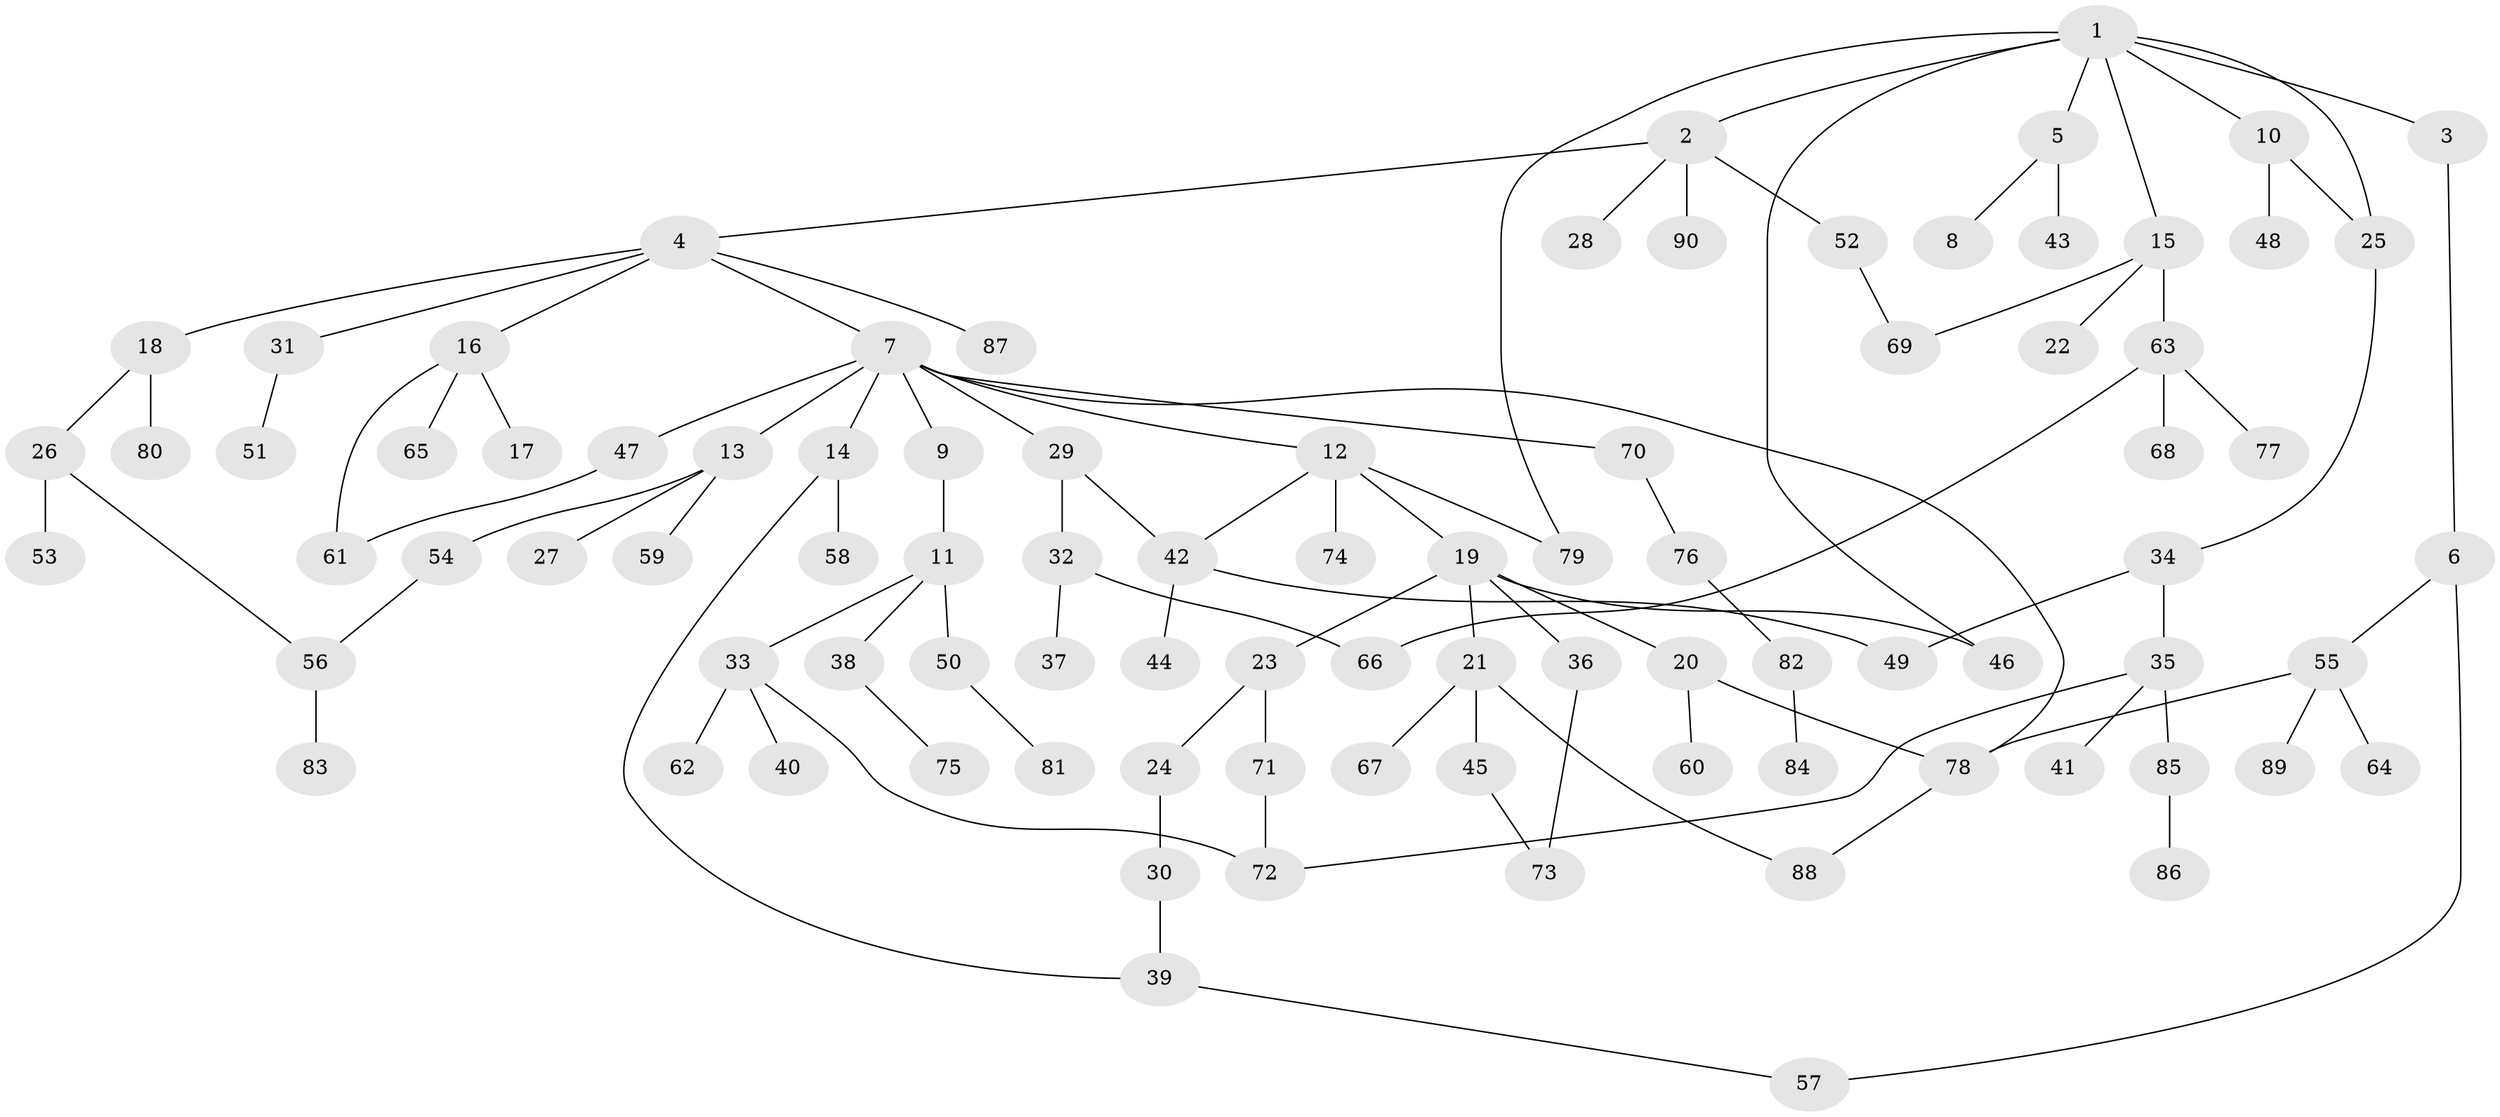 // Generated by graph-tools (version 1.1) at 2025/34/03/09/25 02:34:03]
// undirected, 90 vertices, 106 edges
graph export_dot {
graph [start="1"]
  node [color=gray90,style=filled];
  1;
  2;
  3;
  4;
  5;
  6;
  7;
  8;
  9;
  10;
  11;
  12;
  13;
  14;
  15;
  16;
  17;
  18;
  19;
  20;
  21;
  22;
  23;
  24;
  25;
  26;
  27;
  28;
  29;
  30;
  31;
  32;
  33;
  34;
  35;
  36;
  37;
  38;
  39;
  40;
  41;
  42;
  43;
  44;
  45;
  46;
  47;
  48;
  49;
  50;
  51;
  52;
  53;
  54;
  55;
  56;
  57;
  58;
  59;
  60;
  61;
  62;
  63;
  64;
  65;
  66;
  67;
  68;
  69;
  70;
  71;
  72;
  73;
  74;
  75;
  76;
  77;
  78;
  79;
  80;
  81;
  82;
  83;
  84;
  85;
  86;
  87;
  88;
  89;
  90;
  1 -- 2;
  1 -- 3;
  1 -- 5;
  1 -- 10;
  1 -- 15;
  1 -- 79;
  1 -- 46;
  1 -- 25;
  2 -- 4;
  2 -- 28;
  2 -- 52;
  2 -- 90;
  3 -- 6;
  4 -- 7;
  4 -- 16;
  4 -- 18;
  4 -- 31;
  4 -- 87;
  5 -- 8;
  5 -- 43;
  6 -- 55;
  6 -- 57;
  7 -- 9;
  7 -- 12;
  7 -- 13;
  7 -- 14;
  7 -- 29;
  7 -- 47;
  7 -- 70;
  7 -- 78;
  9 -- 11;
  10 -- 25;
  10 -- 48;
  11 -- 33;
  11 -- 38;
  11 -- 50;
  12 -- 19;
  12 -- 42;
  12 -- 74;
  12 -- 79;
  13 -- 27;
  13 -- 54;
  13 -- 59;
  14 -- 39;
  14 -- 58;
  15 -- 22;
  15 -- 63;
  15 -- 69;
  16 -- 17;
  16 -- 61;
  16 -- 65;
  18 -- 26;
  18 -- 80;
  19 -- 20;
  19 -- 21;
  19 -- 23;
  19 -- 36;
  19 -- 46;
  20 -- 60;
  20 -- 78;
  21 -- 45;
  21 -- 67;
  21 -- 88;
  23 -- 24;
  23 -- 71;
  24 -- 30;
  25 -- 34;
  26 -- 53;
  26 -- 56;
  29 -- 32;
  29 -- 42;
  30 -- 39;
  31 -- 51;
  32 -- 37;
  32 -- 66;
  33 -- 40;
  33 -- 62;
  33 -- 72;
  34 -- 35;
  34 -- 49;
  35 -- 41;
  35 -- 85;
  35 -- 72;
  36 -- 73;
  38 -- 75;
  39 -- 57;
  42 -- 44;
  42 -- 49;
  45 -- 73;
  47 -- 61;
  50 -- 81;
  52 -- 69;
  54 -- 56;
  55 -- 64;
  55 -- 89;
  55 -- 78;
  56 -- 83;
  63 -- 66;
  63 -- 68;
  63 -- 77;
  70 -- 76;
  71 -- 72;
  76 -- 82;
  78 -- 88;
  82 -- 84;
  85 -- 86;
}

